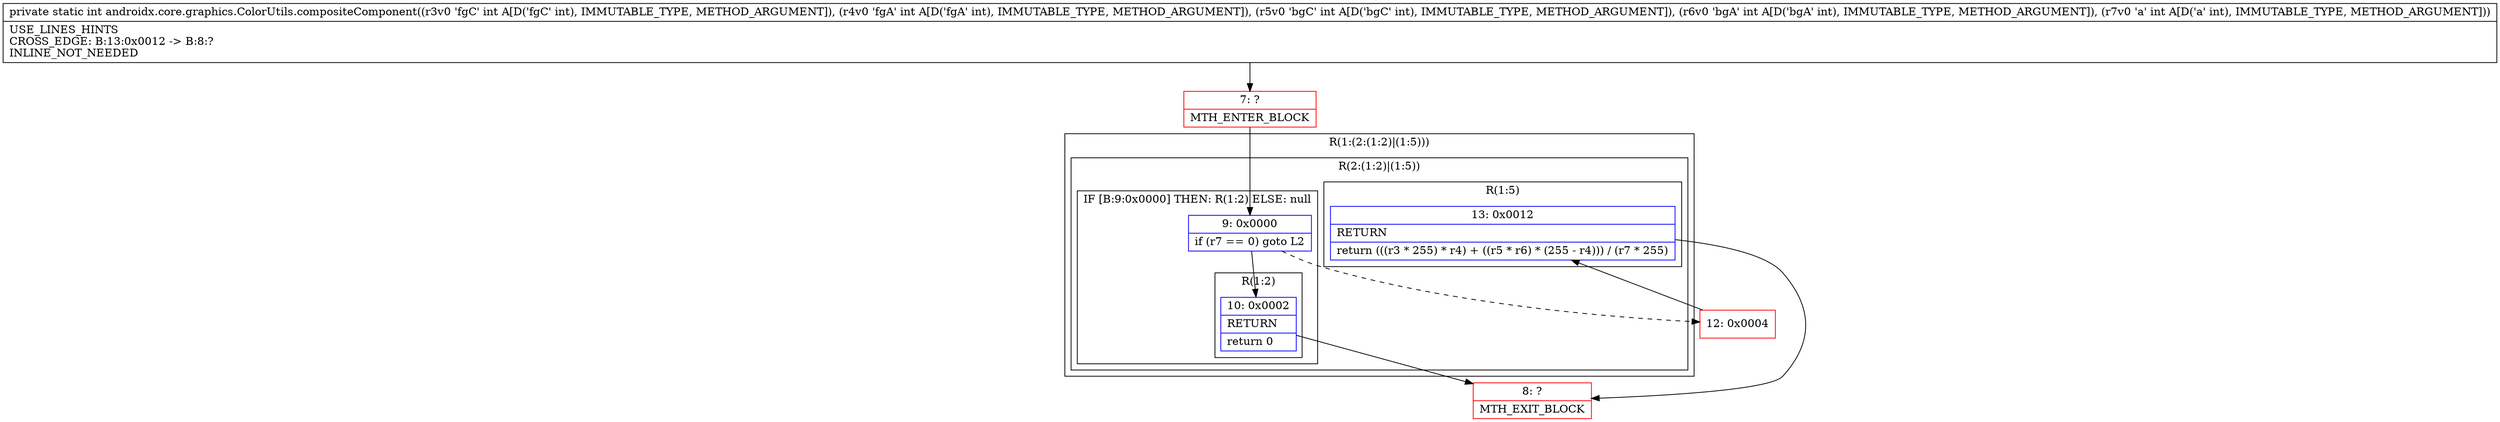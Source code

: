 digraph "CFG forandroidx.core.graphics.ColorUtils.compositeComponent(IIIII)I" {
subgraph cluster_Region_1104953840 {
label = "R(1:(2:(1:2)|(1:5)))";
node [shape=record,color=blue];
subgraph cluster_Region_333201248 {
label = "R(2:(1:2)|(1:5))";
node [shape=record,color=blue];
subgraph cluster_IfRegion_622086300 {
label = "IF [B:9:0x0000] THEN: R(1:2) ELSE: null";
node [shape=record,color=blue];
Node_9 [shape=record,label="{9\:\ 0x0000|if (r7 == 0) goto L2\l}"];
subgraph cluster_Region_893979342 {
label = "R(1:2)";
node [shape=record,color=blue];
Node_10 [shape=record,label="{10\:\ 0x0002|RETURN\l|return 0\l}"];
}
}
subgraph cluster_Region_372837974 {
label = "R(1:5)";
node [shape=record,color=blue];
Node_13 [shape=record,label="{13\:\ 0x0012|RETURN\l|return (((r3 * 255) * r4) + ((r5 * r6) * (255 \- r4))) \/ (r7 * 255)\l}"];
}
}
}
Node_7 [shape=record,color=red,label="{7\:\ ?|MTH_ENTER_BLOCK\l}"];
Node_8 [shape=record,color=red,label="{8\:\ ?|MTH_EXIT_BLOCK\l}"];
Node_12 [shape=record,color=red,label="{12\:\ 0x0004}"];
MethodNode[shape=record,label="{private static int androidx.core.graphics.ColorUtils.compositeComponent((r3v0 'fgC' int A[D('fgC' int), IMMUTABLE_TYPE, METHOD_ARGUMENT]), (r4v0 'fgA' int A[D('fgA' int), IMMUTABLE_TYPE, METHOD_ARGUMENT]), (r5v0 'bgC' int A[D('bgC' int), IMMUTABLE_TYPE, METHOD_ARGUMENT]), (r6v0 'bgA' int A[D('bgA' int), IMMUTABLE_TYPE, METHOD_ARGUMENT]), (r7v0 'a' int A[D('a' int), IMMUTABLE_TYPE, METHOD_ARGUMENT]))  | USE_LINES_HINTS\lCROSS_EDGE: B:13:0x0012 \-\> B:8:?\lINLINE_NOT_NEEDED\l}"];
MethodNode -> Node_7;Node_9 -> Node_10;
Node_9 -> Node_12[style=dashed];
Node_10 -> Node_8;
Node_13 -> Node_8;
Node_7 -> Node_9;
Node_12 -> Node_13;
}

